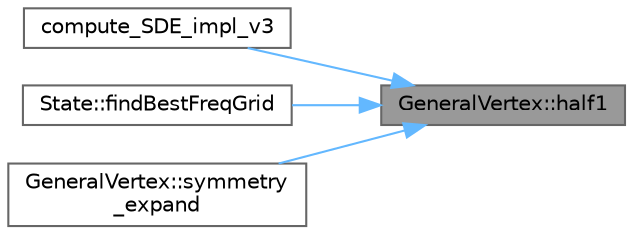 digraph "GeneralVertex::half1"
{
 // INTERACTIVE_SVG=YES
 // LATEX_PDF_SIZE
  bgcolor="transparent";
  edge [fontname=Helvetica,fontsize=10,labelfontname=Helvetica,labelfontsize=10];
  node [fontname=Helvetica,fontsize=10,shape=box,height=0.2,width=0.4];
  rankdir="RL";
  Node1 [id="Node000001",label="GeneralVertex::half1",height=0.2,width=0.4,color="gray40", fillcolor="grey60", style="filled", fontcolor="black",tooltip=" "];
  Node1 -> Node2 [id="edge1_Node000001_Node000002",dir="back",color="steelblue1",style="solid",tooltip=" "];
  Node2 [id="Node000002",label="compute_SDE_impl_v3",height=0.2,width=0.4,color="grey40", fillcolor="white", style="filled",URL="$dd/d0a/parquet__solver_8hpp.html#a947824a1a735bc2e9db735348ac9dd2c",tooltip="Compute the SDE by closing the loop over K1a+K2a or K1p+K2p."];
  Node1 -> Node3 [id="edge2_Node000001_Node000003",dir="back",color="steelblue1",style="solid",tooltip=" "];
  Node3 [id="Node000003",label="State::findBestFreqGrid",height=0.2,width=0.4,color="grey40", fillcolor="white", style="filled",URL="$d7/d97/classState.html#a85527803dbcedce85301a0831b1c473d",tooltip=" "];
  Node1 -> Node4 [id="edge3_Node000001_Node000004",dir="back",color="steelblue1",style="solid",tooltip=" "];
  Node4 [id="Node000004",label="GeneralVertex::symmetry\l_expand",height=0.2,width=0.4,color="grey40", fillcolor="white", style="filled",URL="$d2/d4a/classGeneralVertex.html#ae471e4243cd2284a840ee81406e44331",tooltip=" "];
}
